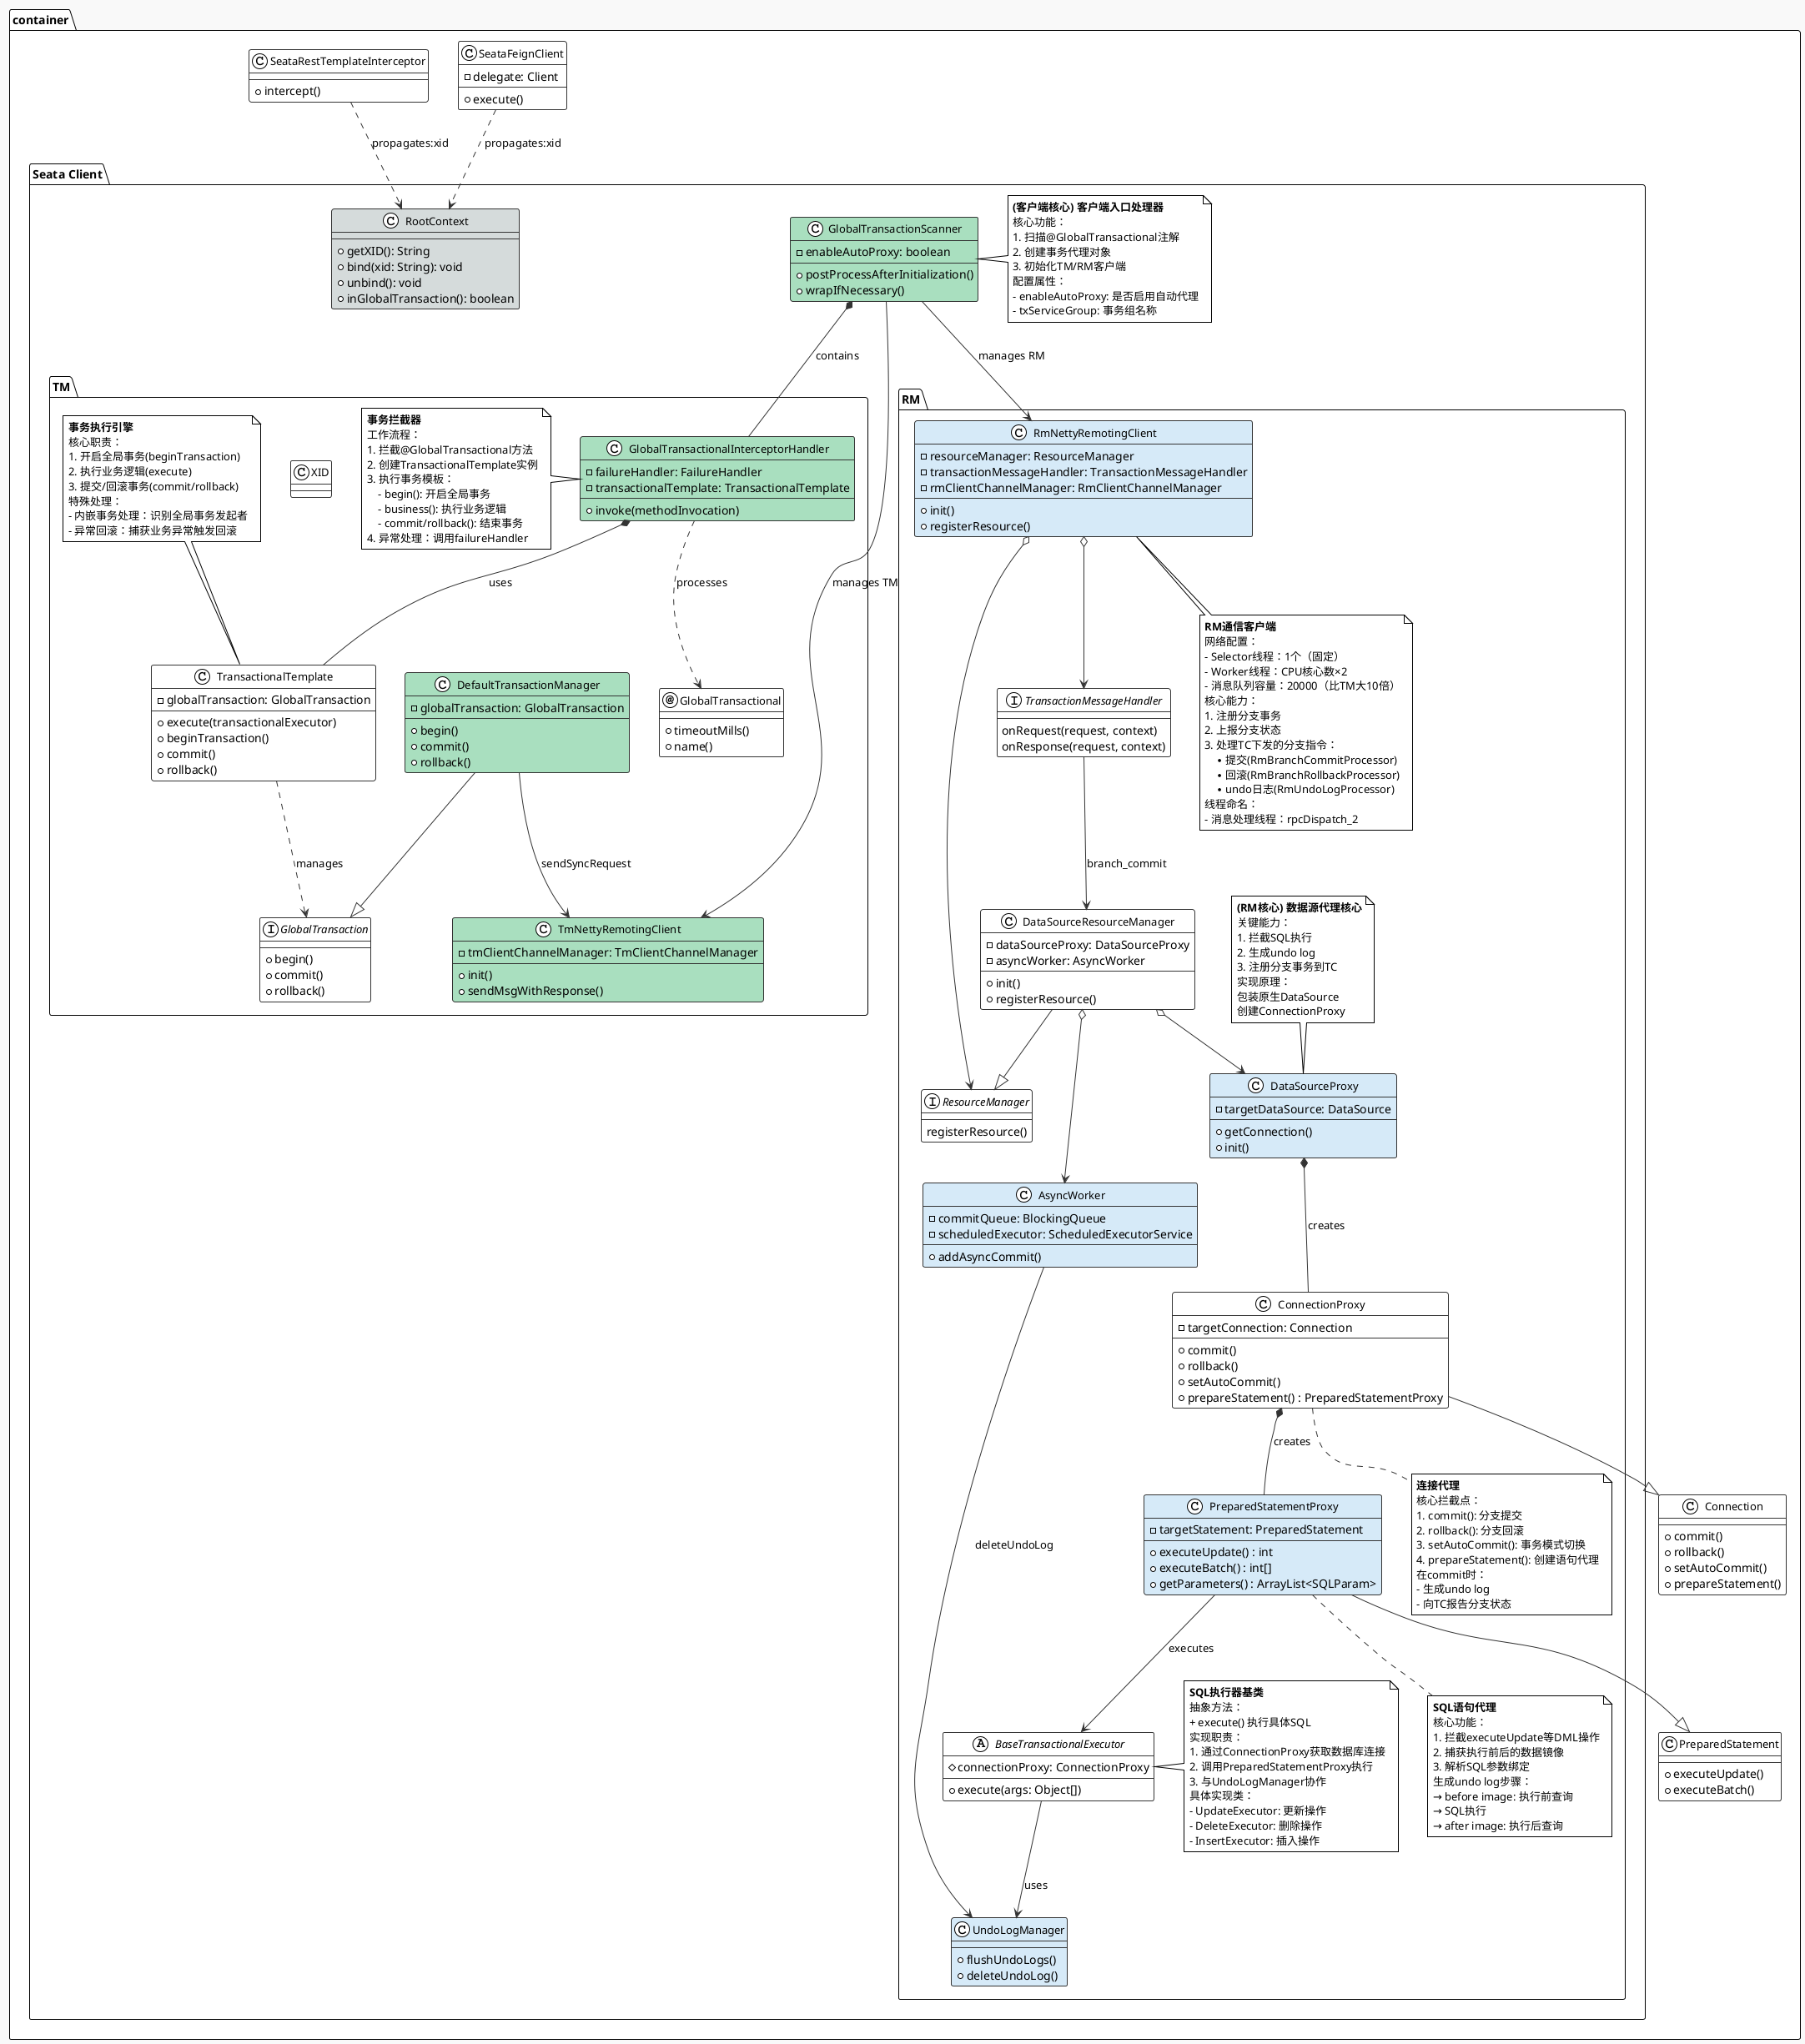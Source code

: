 @startuml
!theme plain
skinparam backgroundColor #F9F9F9
skinparam class {
    BackgroundColor #FFFFFF
    BorderColor #333333
    ArrowColor #333333
    FontSize 13
}

package "container" {
    package "Seata Client" {
        class GlobalTransactionScanner #A9DFBF {
            - enableAutoProxy: boolean
            + postProcessAfterInitialization()
            + wrapIfNecessary()
        }
        ' ===== 全局上下文 =====
        class RootContext #D5DBDB {
            + getXID(): String
            + bind(xid: String): void
            + unbind(): void
            + inGlobalTransaction(): boolean
        }
        note right of GlobalTransactionScanner
        ​**(客户端核心) 客户端入口处理器**
        核心功能：
        1. 扫描@GlobalTransactional注解
        2. 创建事务代理对象
        3. 初始化TM/RM客户端
        配置属性：
        - enableAutoProxy: 是否启用自动代理
        - txServiceGroup: 事务组名称
        end note
        ' ===== TM组件 =====
        package "TM" {
            class TmNettyRemotingClient #A9DFBF {
                - tmClientChannelManager: TmClientChannelManager
                + init()
                + sendMsgWithResponse()
            }

            annotation GlobalTransactional {
                + timeoutMills()
                + name()
            }

            class GlobalTransactionalInterceptorHandler #A9DFBF {
                - failureHandler: FailureHandler
                - transactionalTemplate: TransactionalTemplate
                + invoke(methodInvocation)
            }

            class TransactionalTemplate {
                - globalTransaction: GlobalTransaction
                + execute(transactionalExecutor)
                + beginTransaction()
                + commit()
                + rollback()
            }
            interface GlobalTransaction{
                + begin()
                + commit()
                + rollback()
            }
            TransactionalTemplate ..> GlobalTransaction : manages
            DefaultTransactionManager --|> GlobalTransaction
            class DefaultTransactionManager #A9DFBF {
                - globalTransaction: GlobalTransaction
                + begin()
                + commit()
                + rollback()
            }

            DefaultTransactionManager --> TmNettyRemotingClient: sendSyncRequest


            class XID{}



            note top of TransactionalTemplate
            ​**事务执行引擎**
            核心职责：
            1. 开启全局事务(beginTransaction)
            2. 执行业务逻辑(execute)
            3. 提交/回滚事务(commit/rollback)
            特殊处理：
            - 内嵌事务处理：识别全局事务发起者
            - 异常回滚：捕获业务异常触发回滚
            end note

            note left of GlobalTransactionalInterceptorHandler
            ​**事务拦截器**
            工作流程：
            1. 拦截@GlobalTransactional方法
            2. 创建TransactionalTemplate实例
            3. 执行事务模板：
                - begin(): 开启全局事务
                - business(): 执行业务逻辑
                - commit/rollback(): 结束事务
            4. 异常处理：调用failureHandler
            end note
        }

        ' ===== RM组件 =====
        package "RM" {
            class RmNettyRemotingClient #D6EAF8 {
                - resourceManager: ResourceManager
                - transactionMessageHandler: TransactionMessageHandler
                - rmClientChannelManager: RmClientChannelManager
                + init()
                + registerResource()
            }

            RmNettyRemotingClient o--> ResourceManager
            RmNettyRemotingClient o--> TransactionMessageHandler

            interface ResourceManager {
                registerResource()
            }
            interface TransactionMessageHandler {
                onRequest(request, context)
                onResponse(request, context)
            }

            TransactionMessageHandler --> DataSourceResourceManager: branch_commit

            DataSourceResourceManager --|> ResourceManager

            class DataSourceResourceManager {
                - dataSourceProxy: DataSourceProxy
                - asyncWorker: AsyncWorker
                + init()
                + registerResource()
            }

            DataSourceResourceManager o--> DataSourceProxy
            DataSourceResourceManager o--> AsyncWorker

            class AsyncWorker #D6EAF8 {
                - commitQueue: BlockingQueue
                - scheduledExecutor: ScheduledExecutorService
                + addAsyncCommit()
            }

            AsyncWorker --> UndoLogManager: deleteUndoLog

            class DataSourceProxy #D6EAF8 {
                - targetDataSource: DataSource
                + getConnection()
                + init()
            }

            class ConnectionProxy {
                - targetConnection: Connection
                + commit()
                + rollback()
                + setAutoCommit()
                + prepareStatement() : PreparedStatementProxy
            }

            class PreparedStatementProxy #D6EAF8 {
                - targetStatement: PreparedStatement
                + executeUpdate() : int
                + executeBatch() : int[]
                + getParameters() : ArrayList<SQLParam>
            }

            abstract class BaseTransactionalExecutor {
                # connectionProxy: ConnectionProxy
                + execute(args: Object[])
            }

            class UndoLogManager #D6EAF8 {
                + flushUndoLogs()
                + deleteUndoLog()
            }


            note bottom of RmNettyRemotingClient
            ​**RM通信客户端**
            网络配置：
            - Selector线程：1个（固定）
            - Worker线程：CPU核心数×2
            - 消息队列容量：20000（比TM大10倍）
            核心能力：
            1. 注册分支事务
            2. 上报分支状态
            3. 处理TC下发的分支指令：
                ∙ 提交(RmBranchCommitProcessor)
                ∙ 回滚(RmBranchRollbackProcessor)
                ∙ undo日志(RmUndoLogProcessor)
            线程命名：
            - 消息处理线程：rpcDispatch_2
            end note

            note top of DataSourceProxy
            ​**(RM核心) 数据源代理核心**
            关键能力：
            1. 拦截SQL执行
            2. 生成undo log
            3. 注册分支事务到TC
            实现原理：
            包装原生DataSource
            创建ConnectionProxy
            end note

            note bottom of ConnectionProxy
            ​**连接代理**
            核心拦截点：
            1. commit(): 分支提交
            2. rollback(): 分支回滚
            3. setAutoCommit(): 事务模式切换
            4. prepareStatement(): 创建语句代理
            在commit时：
            - 生成undo log
            - 向TC报告分支状态
            end note

            note bottom of PreparedStatementProxy
            ​**SQL语句代理**
            核心功能：
            1. 拦截executeUpdate等DML操作
            2. 捕获执行前后的数据镜像
            3. 解析SQL参数绑定
            生成undo log步骤：
            → before image: 执行前查询
            → SQL执行
            → after image: 执行后查询
            end note

            note right of BaseTransactionalExecutor
            ​**SQL执行器基类**
            抽象方法：
            + execute() 执行具体SQL
            实现职责：
            1. 通过ConnectionProxy获取数据库连接
            2. 调用PreparedStatementProxy执行
            3. 与UndoLogManager协作
            具体实现类：
            - UpdateExecutor: 更新操作
            - DeleteExecutor: 删除操作
            - InsertExecutor: 插入操作
            end note


        }
    }

    ' ===== 外部集成组件 =====
    class SeataFeignClient {
        - delegate: Client
        + execute()
    }

    class SeataRestTemplateInterceptor {
        + intercept()
    }
    class Connection {
        + commit()
        + rollback()
        + setAutoCommit()
        + prepareStatement()
    }
    class PreparedStatement {
        + executeUpdate()
        + executeBatch()
    }
}

' ====== 近距离组合关系 ======
DataSourceProxy *-- ConnectionProxy : creates
ConnectionProxy *-- PreparedStatementProxy : creates
PreparedStatementProxy --> BaseTransactionalExecutor : executes
BaseTransactionalExecutor --> UndoLogManager : uses

' ====== 核心事务管理关系 ======
GlobalTransactionScanner --> TmNettyRemotingClient : manages TM
GlobalTransactionScanner --> RmNettyRemotingClient : manages RM
GlobalTransactionScanner *-- GlobalTransactionalInterceptorHandler : contains
GlobalTransactionalInterceptorHandler *-- TransactionalTemplate : uses

' ====== 注解处理 ======
GlobalTransactionalInterceptorHandler ..> GlobalTransactional : processes

SeataRestTemplateInterceptor ..> RootContext : propagates:xid
SeataFeignClient ..> RootContext : propagates:xid


' ====== 实现关系 ======
ConnectionProxy --|> Connection
PreparedStatementProxy --|> PreparedStatement

@enduml